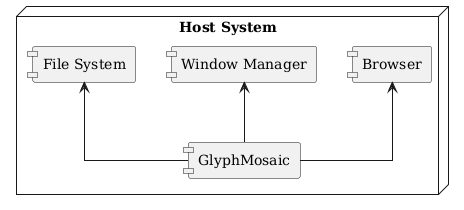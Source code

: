 @startuml app_host
skinparam componentStyle uml1
skinparam defaultFontName DejaVu Serif
skinparam linetype ortho

node "Host System" {
    [GlyphMosaic] as gm
    [File System] as fs
    [Window Manager] as wm
    [Browser] as br
}


gm -u-> fs
gm -u-> wm
gm -u-> br

@enduml